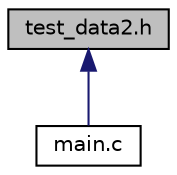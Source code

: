 digraph "test_data2.h"
{
 // LATEX_PDF_SIZE
  edge [fontname="Helvetica",fontsize="10",labelfontname="Helvetica",labelfontsize="10"];
  node [fontname="Helvetica",fontsize="10",shape=record];
  Node1 [label="test_data2.h",height=0.2,width=0.4,color="black", fillcolor="grey75", style="filled", fontcolor="black",tooltip="Restricted test data file for main.c."];
  Node1 -> Node2 [dir="back",color="midnightblue",fontsize="10",style="solid",fontname="Helvetica"];
  Node2 [label="main.c",height=0.2,width=0.4,color="black", fillcolor="white", style="filled",URL="$main_8c.html",tooltip="Occuity NDPA test application and project entry point for testing on the PC and the PIC32MZ."];
}
